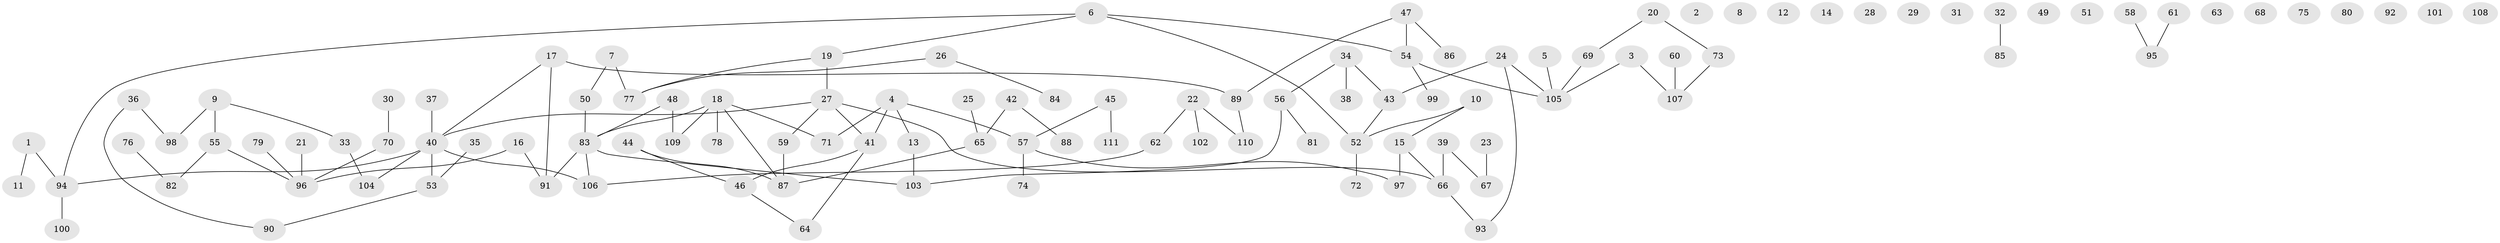 // coarse degree distribution, {1: 0.25757575757575757, 0: 0.25757575757575757, 3: 0.07575757575757576, 6: 0.030303030303030304, 10: 0.015151515151515152, 9: 0.015151515151515152, 7: 0.045454545454545456, 2: 0.24242424242424243, 4: 0.06060606060606061}
// Generated by graph-tools (version 1.1) at 2025/16/03/04/25 18:16:41]
// undirected, 111 vertices, 111 edges
graph export_dot {
graph [start="1"]
  node [color=gray90,style=filled];
  1;
  2;
  3;
  4;
  5;
  6;
  7;
  8;
  9;
  10;
  11;
  12;
  13;
  14;
  15;
  16;
  17;
  18;
  19;
  20;
  21;
  22;
  23;
  24;
  25;
  26;
  27;
  28;
  29;
  30;
  31;
  32;
  33;
  34;
  35;
  36;
  37;
  38;
  39;
  40;
  41;
  42;
  43;
  44;
  45;
  46;
  47;
  48;
  49;
  50;
  51;
  52;
  53;
  54;
  55;
  56;
  57;
  58;
  59;
  60;
  61;
  62;
  63;
  64;
  65;
  66;
  67;
  68;
  69;
  70;
  71;
  72;
  73;
  74;
  75;
  76;
  77;
  78;
  79;
  80;
  81;
  82;
  83;
  84;
  85;
  86;
  87;
  88;
  89;
  90;
  91;
  92;
  93;
  94;
  95;
  96;
  97;
  98;
  99;
  100;
  101;
  102;
  103;
  104;
  105;
  106;
  107;
  108;
  109;
  110;
  111;
  1 -- 11;
  1 -- 94;
  3 -- 105;
  3 -- 107;
  4 -- 13;
  4 -- 41;
  4 -- 57;
  4 -- 71;
  5 -- 105;
  6 -- 19;
  6 -- 52;
  6 -- 54;
  6 -- 94;
  7 -- 50;
  7 -- 77;
  9 -- 33;
  9 -- 55;
  9 -- 98;
  10 -- 15;
  10 -- 52;
  13 -- 103;
  15 -- 66;
  15 -- 97;
  16 -- 91;
  16 -- 96;
  17 -- 40;
  17 -- 89;
  17 -- 91;
  18 -- 71;
  18 -- 78;
  18 -- 83;
  18 -- 87;
  18 -- 109;
  19 -- 27;
  19 -- 77;
  20 -- 69;
  20 -- 73;
  21 -- 96;
  22 -- 62;
  22 -- 102;
  22 -- 110;
  23 -- 67;
  24 -- 43;
  24 -- 93;
  24 -- 105;
  25 -- 65;
  26 -- 77;
  26 -- 84;
  27 -- 40;
  27 -- 41;
  27 -- 59;
  27 -- 66;
  30 -- 70;
  32 -- 85;
  33 -- 104;
  34 -- 38;
  34 -- 43;
  34 -- 56;
  35 -- 53;
  36 -- 90;
  36 -- 98;
  37 -- 40;
  39 -- 66;
  39 -- 67;
  40 -- 53;
  40 -- 94;
  40 -- 104;
  40 -- 106;
  41 -- 46;
  41 -- 64;
  42 -- 65;
  42 -- 88;
  43 -- 52;
  44 -- 46;
  44 -- 87;
  45 -- 57;
  45 -- 111;
  46 -- 64;
  47 -- 54;
  47 -- 86;
  47 -- 89;
  48 -- 83;
  48 -- 109;
  50 -- 83;
  52 -- 72;
  53 -- 90;
  54 -- 99;
  54 -- 105;
  55 -- 82;
  55 -- 96;
  56 -- 81;
  56 -- 103;
  57 -- 74;
  57 -- 97;
  58 -- 95;
  59 -- 87;
  60 -- 107;
  61 -- 95;
  62 -- 106;
  65 -- 87;
  66 -- 93;
  69 -- 105;
  70 -- 96;
  73 -- 107;
  76 -- 82;
  79 -- 96;
  83 -- 91;
  83 -- 103;
  83 -- 106;
  89 -- 110;
  94 -- 100;
}
